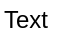<mxfile version="12.1.9" type="github" pages="1">
  <diagram id="hZeQctggh7tNMogapHVD" name="Page-1">
    <mxGraphModel dx="1887" dy="993" grid="0" gridSize="10" guides="1" tooltips="1" connect="1" arrows="1" fold="1" page="0" pageScale="1" pageWidth="827" pageHeight="1169" math="0" shadow="0">
      <root>
        <mxCell id="0"/>
        <mxCell id="1" parent="0"/>
        <mxCell id="ByfjLrp16bgXf0-zSHsz-1" value="Text" style="text;html=1;resizable=0;points=[];autosize=1;align=left;verticalAlign=top;spacingTop=-4;" vertex="1" parent="1">
          <mxGeometry x="-735" y="-300" width="32" height="14" as="geometry"/>
        </mxCell>
      </root>
    </mxGraphModel>
  </diagram>
</mxfile>
